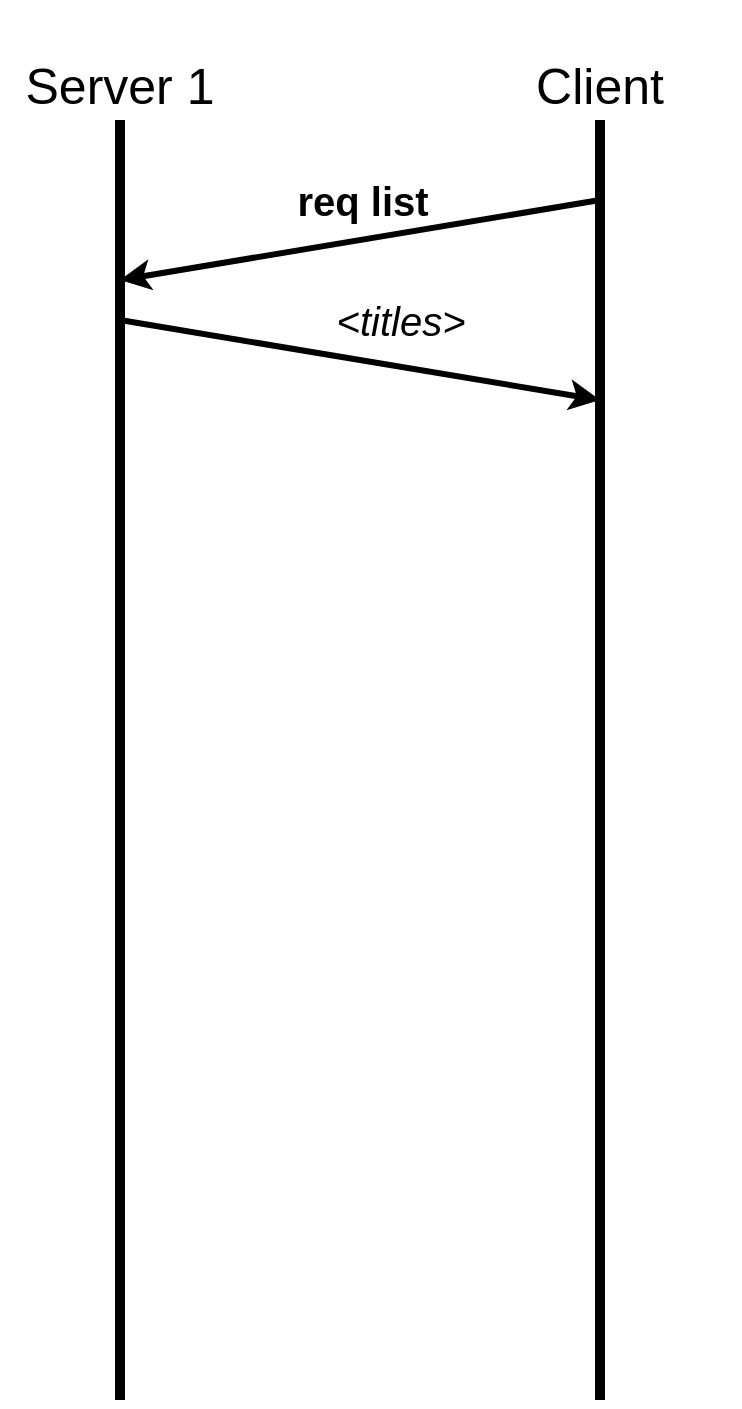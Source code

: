 <mxfile version="12.9.10" type="device"><diagram id="UQ6Nx_HMme8i6GyGFiT_" name="Page-1"><mxGraphModel dx="1422" dy="783" grid="1" gridSize="10" guides="1" tooltips="1" connect="1" arrows="1" fold="1" page="1" pageScale="1" pageWidth="827" pageHeight="1169" math="0" shadow="0"><root><mxCell id="0"/><mxCell id="1" parent="0"/><mxCell id="4unPAJssKanFdiUwYw-S-1" value="" style="endArrow=none;html=1;strokeWidth=5;" edge="1" parent="1" target="4unPAJssKanFdiUwYw-S-5"><mxGeometry width="50" height="50" relative="1" as="geometry"><mxPoint x="200" y="720" as="sourcePoint"/><mxPoint x="200" y="80" as="targetPoint"/></mxGeometry></mxCell><mxCell id="4unPAJssKanFdiUwYw-S-3" value="" style="endArrow=none;html=1;strokeWidth=5;" edge="1" parent="1" target="4unPAJssKanFdiUwYw-S-4"><mxGeometry width="50" height="50" relative="1" as="geometry"><mxPoint x="440" y="720" as="sourcePoint"/><mxPoint x="440" y="80" as="targetPoint"/></mxGeometry></mxCell><mxCell id="4unPAJssKanFdiUwYw-S-4" value="Client" style="text;html=1;strokeColor=none;fillColor=none;align=center;verticalAlign=bottom;whiteSpace=wrap;rounded=0;fontSize=25;" vertex="1" parent="1"><mxGeometry x="370" y="20" width="140" height="60" as="geometry"/></mxCell><mxCell id="4unPAJssKanFdiUwYw-S-5" value="&lt;font style=&quot;font-size: 25px;&quot;&gt;Server 1&lt;br style=&quot;font-size: 25px;&quot;&gt;&lt;/font&gt;" style="text;html=1;strokeColor=none;fillColor=none;align=center;verticalAlign=bottom;whiteSpace=wrap;rounded=0;fontSize=25;" vertex="1" parent="1"><mxGeometry x="140" y="40" width="120" height="40" as="geometry"/></mxCell><mxCell id="4unPAJssKanFdiUwYw-S-8" value="" style="endArrow=classic;html=1;strokeWidth=3;fontSize=25;" edge="1" parent="1"><mxGeometry width="50" height="50" relative="1" as="geometry"><mxPoint x="440" y="120" as="sourcePoint"/><mxPoint x="200" y="160" as="targetPoint"/></mxGeometry></mxCell><mxCell id="4unPAJssKanFdiUwYw-S-9" value="&lt;b&gt;req list &lt;/b&gt;" style="text;html=1;align=center;verticalAlign=middle;resizable=0;points=[];fontSize=20;" vertex="1" connectable="0" parent="4unPAJssKanFdiUwYw-S-8"><mxGeometry x="0.385" y="1" relative="1" as="geometry"><mxPoint x="46.54" y="-28.77" as="offset"/></mxGeometry></mxCell><mxCell id="4unPAJssKanFdiUwYw-S-11" value="&lt;i&gt;&amp;lt;titles&amp;gt;&lt;/i&gt;" style="endArrow=classic;html=1;strokeWidth=3;fontSize=20;labelBackgroundColor=none;" edge="1" parent="1"><mxGeometry x="0.135" y="23" width="50" height="50" relative="1" as="geometry"><mxPoint x="200" y="180" as="sourcePoint"/><mxPoint x="440" y="220" as="targetPoint"/><mxPoint as="offset"/></mxGeometry></mxCell></root></mxGraphModel></diagram></mxfile>